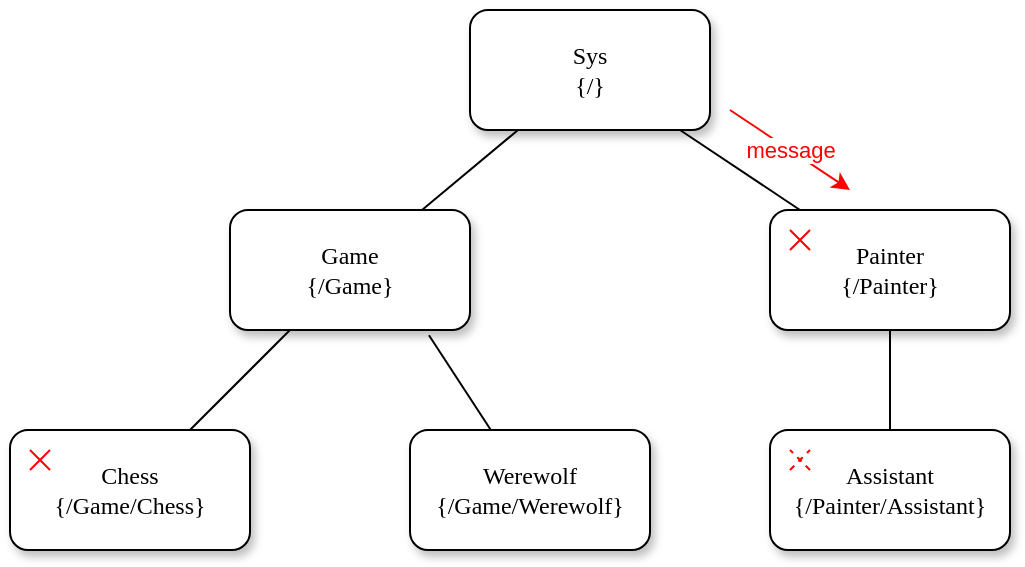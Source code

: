 <mxfile version="10.6.3" type="device"><diagram name="Page-1" id="10a91c8b-09ff-31b1-d368-03940ed4cc9e"><mxGraphModel dx="1113" dy="669" grid="1" gridSize="10" guides="1" tooltips="1" connect="1" arrows="1" fold="1" page="1" pageScale="1" pageWidth="1100" pageHeight="850" background="#ffffff" math="0" shadow="0"><root><mxCell id="0"/><mxCell id="1" parent="0"/><mxCell id="62893188c0fa7362-1" value="&lt;div&gt;&lt;span&gt;Sys&lt;/span&gt;&lt;/div&gt;&lt;div&gt;&lt;span&gt;{/}&lt;/span&gt;&lt;/div&gt;" style="whiteSpace=wrap;html=1;rounded=1;shadow=1;labelBackgroundColor=none;strokeColor=#000000;strokeWidth=1;fillColor=#ffffff;fontFamily=Verdana;fontSize=12;fontColor=#000000;align=center;" parent="1" vertex="1"><mxGeometry x="480" y="70" width="120" height="60" as="geometry"/></mxCell><mxCell id="62893188c0fa7362-2" value="&lt;div&gt;&lt;span&gt;Game&lt;/span&gt;&lt;/div&gt;&lt;div&gt;{/Game}&lt;/div&gt;" style="whiteSpace=wrap;html=1;rounded=1;shadow=1;labelBackgroundColor=none;strokeColor=#000000;strokeWidth=1;fillColor=#ffffff;fontFamily=Verdana;fontSize=12;fontColor=#000000;align=center;" parent="1" vertex="1"><mxGeometry x="360" y="170" width="120" height="60" as="geometry"/></mxCell><mxCell id="62893188c0fa7362-3" value="&lt;div&gt;&lt;span&gt;Painter&lt;/span&gt;&lt;/div&gt;&lt;div&gt;&lt;span&gt;{/Painter}&lt;br&gt;&lt;/span&gt;&lt;/div&gt;" style="whiteSpace=wrap;html=1;rounded=1;shadow=1;labelBackgroundColor=none;strokeColor=#000000;strokeWidth=1;fillColor=#ffffff;fontFamily=Verdana;fontSize=12;fontColor=#000000;align=center;" parent="1" vertex="1"><mxGeometry x="630" y="170" width="120" height="60" as="geometry"/></mxCell><mxCell id="62893188c0fa7362-4" value="" style="rounded=0;html=1;labelBackgroundColor=none;startArrow=none;startFill=0;startSize=5;endArrow=none;endFill=0;endSize=5;jettySize=auto;orthogonalLoop=1;strokeColor=#000000;strokeWidth=1;fontFamily=Verdana;fontSize=12;fontColor=#000000;" parent="1" source="62893188c0fa7362-1" target="62893188c0fa7362-3" edge="1"><mxGeometry x="-0.3" y="13" relative="1" as="geometry"><mxPoint as="offset"/></mxGeometry></mxCell><mxCell id="62893188c0fa7362-5" value="" style="edgeStyle=none;rounded=0;html=1;labelBackgroundColor=none;startArrow=none;startFill=0;startSize=5;endArrow=none;endFill=0;endSize=5;jettySize=auto;orthogonalLoop=1;strokeColor=#000000;strokeWidth=1;fontFamily=Verdana;fontSize=12;fontColor=#000000;" parent="1" source="62893188c0fa7362-1" target="62893188c0fa7362-2" edge="1"><mxGeometry x="-0.359" y="-11" relative="1" as="geometry"><mxPoint as="offset"/></mxGeometry></mxCell><mxCell id="62893188c0fa7362-8" value="&lt;div&gt;&lt;span&gt;Chess&lt;/span&gt;&lt;/div&gt;&lt;div&gt;&lt;span&gt;{/Game/Chess}&lt;br&gt;&lt;/span&gt;&lt;/div&gt;" style="whiteSpace=wrap;html=1;rounded=1;shadow=1;labelBackgroundColor=none;strokeColor=#000000;strokeWidth=1;fillColor=#ffffff;fontFamily=Verdana;fontSize=12;fontColor=#000000;align=center;" parent="1" vertex="1"><mxGeometry x="250" y="280" width="120" height="60" as="geometry"/></mxCell><mxCell id="62893188c0fa7362-14" value="" style="edgeStyle=none;rounded=0;html=1;labelBackgroundColor=none;startArrow=none;startFill=0;startSize=5;endArrow=none;endFill=0;endSize=5;jettySize=auto;orthogonalLoop=1;strokeColor=#000000;strokeWidth=1;fontFamily=Verdana;fontSize=12;fontColor=#000000;" parent="1" source="62893188c0fa7362-2" target="62893188c0fa7362-8" edge="1"><mxGeometry x="-0.2" y="-14" relative="1" as="geometry"><mxPoint as="offset"/></mxGeometry></mxCell><mxCell id="62893188c0fa7362-16" value="" style="edgeStyle=none;rounded=0;html=1;labelBackgroundColor=none;startArrow=none;startFill=0;startSize=5;endArrow=none;endFill=0;endSize=5;jettySize=auto;orthogonalLoop=1;strokeColor=#000000;strokeWidth=1;fontFamily=Verdana;fontSize=12;fontColor=#000000;entryX=0.5;entryY=0;entryDx=0;entryDy=0;" parent="1" source="62893188c0fa7362-3" target="cTrdVhtQetCXCYhBSiKR-3" edge="1"><mxGeometry x="-0.261" y="-13" relative="1" as="geometry"><mxPoint as="offset"/><mxPoint x="690" y="280" as="targetPoint"/></mxGeometry></mxCell><mxCell id="cTrdVhtQetCXCYhBSiKR-1" value="&lt;div&gt;&lt;span&gt;Werewolf&lt;/span&gt;&lt;/div&gt;&lt;div&gt;&lt;span&gt;{/Game/Werewolf}&lt;br&gt;&lt;/span&gt;&lt;/div&gt;" style="whiteSpace=wrap;html=1;rounded=1;shadow=1;labelBackgroundColor=none;strokeColor=#000000;strokeWidth=1;fillColor=#ffffff;fontFamily=Verdana;fontSize=12;fontColor=#000000;align=center;" vertex="1" parent="1"><mxGeometry x="450" y="280" width="120" height="60" as="geometry"/></mxCell><mxCell id="cTrdVhtQetCXCYhBSiKR-2" value="" style="edgeStyle=none;rounded=0;html=1;labelBackgroundColor=none;startArrow=none;startFill=0;startSize=5;endArrow=none;endFill=0;endSize=5;jettySize=auto;orthogonalLoop=1;strokeColor=#000000;strokeWidth=1;fontFamily=Verdana;fontSize=12;fontColor=#000000;exitX=0.829;exitY=1.044;exitDx=0;exitDy=0;exitPerimeter=0;" edge="1" parent="1" target="cTrdVhtQetCXCYhBSiKR-1" source="62893188c0fa7362-2"><mxGeometry x="-0.2" y="14" relative="1" as="geometry"><mxPoint as="offset"/><mxPoint x="340" y="350.196" as="sourcePoint"/></mxGeometry></mxCell><mxCell id="cTrdVhtQetCXCYhBSiKR-3" value="&lt;div&gt;&lt;span&gt;Assistant&lt;/span&gt;&lt;/div&gt;&lt;div&gt;&lt;span&gt;{/Painter/Assistant}&lt;br&gt;&lt;/span&gt;&lt;/div&gt;" style="whiteSpace=wrap;html=1;rounded=1;shadow=1;labelBackgroundColor=none;strokeColor=#000000;strokeWidth=1;fillColor=#ffffff;fontFamily=Verdana;fontSize=12;fontColor=#000000;align=center;" vertex="1" parent="1"><mxGeometry x="630" y="280" width="120" height="60" as="geometry"/></mxCell><mxCell id="cTrdVhtQetCXCYhBSiKR-4" value="&lt;font color=&quot;#ff0000&quot;&gt;message&lt;/font&gt;&lt;br&gt;" style="endArrow=classic;html=1;strokeColor=#FF0000;" edge="1" parent="1"><mxGeometry width="50" height="50" relative="1" as="geometry"><mxPoint x="610" y="120" as="sourcePoint"/><mxPoint x="670" y="160" as="targetPoint"/></mxGeometry></mxCell><mxCell id="cTrdVhtQetCXCYhBSiKR-7" value="" style="endArrow=none;dashed=1;html=1;strokeColor=#FF0000;" edge="1" parent="1"><mxGeometry width="50" height="50" relative="1" as="geometry"><mxPoint x="640" y="300" as="sourcePoint"/><mxPoint x="650.0" y="290" as="targetPoint"/></mxGeometry></mxCell><mxCell id="cTrdVhtQetCXCYhBSiKR-8" value="" style="endArrow=none;dashed=1;html=1;strokeColor=#FF0000;" edge="1" parent="1"><mxGeometry width="50" height="50" relative="1" as="geometry"><mxPoint x="650" y="300" as="sourcePoint"/><mxPoint x="640.0" y="290" as="targetPoint"/></mxGeometry></mxCell><mxCell id="cTrdVhtQetCXCYhBSiKR-11" value="" style="endArrow=none;html=1;strokeColor=#FF0000;" edge="1" parent="1"><mxGeometry width="50" height="50" relative="1" as="geometry"><mxPoint x="640" y="190" as="sourcePoint"/><mxPoint x="650" y="180" as="targetPoint"/></mxGeometry></mxCell><mxCell id="cTrdVhtQetCXCYhBSiKR-12" value="" style="endArrow=none;html=1;strokeColor=#FF0000;" edge="1" parent="1"><mxGeometry width="50" height="50" relative="1" as="geometry"><mxPoint x="650" y="190" as="sourcePoint"/><mxPoint x="640" y="180" as="targetPoint"/></mxGeometry></mxCell><mxCell id="cTrdVhtQetCXCYhBSiKR-13" value="" style="endArrow=none;html=1;strokeColor=#FF0000;" edge="1" parent="1"><mxGeometry width="50" height="50" relative="1" as="geometry"><mxPoint x="260" y="300" as="sourcePoint"/><mxPoint x="270" y="290" as="targetPoint"/></mxGeometry></mxCell><mxCell id="cTrdVhtQetCXCYhBSiKR-14" value="" style="endArrow=none;html=1;strokeColor=#FF0000;" edge="1" parent="1"><mxGeometry width="50" height="50" relative="1" as="geometry"><mxPoint x="270" y="300" as="sourcePoint"/><mxPoint x="260" y="290" as="targetPoint"/></mxGeometry></mxCell></root></mxGraphModel></diagram></mxfile>
